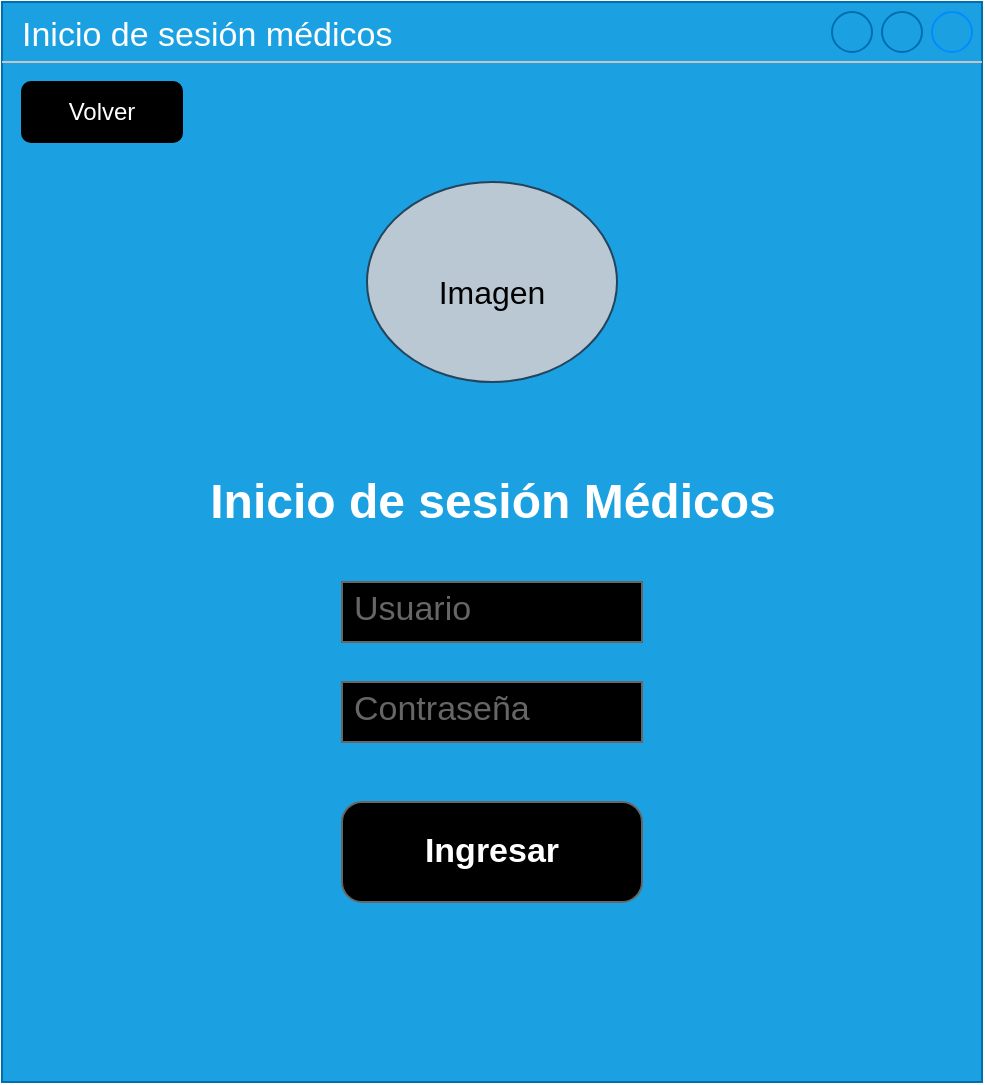 <mxfile version="24.9.2">
  <diagram name="Page-1" id="AXslyLzXhd0MhdzWl6rs">
    <mxGraphModel dx="1009" dy="573" grid="1" gridSize="10" guides="1" tooltips="1" connect="1" arrows="1" fold="1" page="1" pageScale="1" pageWidth="827" pageHeight="1169" math="0" shadow="0">
      <root>
        <mxCell id="0" />
        <mxCell id="1" parent="0" />
        <mxCell id="sdot0CuQ4gvF2WT7U55k-1" value="Inicio de sesión médicos" style="strokeWidth=1;shadow=0;dashed=0;align=center;html=1;shape=mxgraph.mockup.containers.window;align=left;verticalAlign=top;spacingLeft=8;strokeColor2=#008cff;strokeColor3=#c4c4c4;mainText=;fontSize=17;labelBackgroundColor=none;whiteSpace=wrap;fillColor=#1ba1e2;fontColor=#ffffff;strokeColor=#006EAF;" vertex="1" parent="1">
          <mxGeometry x="60" y="10" width="490" height="540" as="geometry" />
        </mxCell>
        <mxCell id="sdot0CuQ4gvF2WT7U55k-2" value="Contraseña" style="strokeWidth=1;shadow=0;dashed=0;align=center;html=1;shape=mxgraph.mockup.text.textBox;fontColor=#666666;align=left;fontSize=17;spacingLeft=4;spacingTop=-3;whiteSpace=wrap;strokeColor=#666666;mainText=;fillColor=#000000;" vertex="1" parent="1">
          <mxGeometry x="230" y="350" width="150" height="30" as="geometry" />
        </mxCell>
        <mxCell id="sdot0CuQ4gvF2WT7U55k-3" value="Usuario" style="strokeWidth=1;shadow=0;dashed=0;align=center;html=1;shape=mxgraph.mockup.text.textBox;fontColor=#666666;align=left;fontSize=17;spacingLeft=4;spacingTop=-3;whiteSpace=wrap;strokeColor=#666666;mainText=;fillColor=#000000;" vertex="1" parent="1">
          <mxGeometry x="230" y="300" width="150" height="30" as="geometry" />
        </mxCell>
        <mxCell id="sdot0CuQ4gvF2WT7U55k-4" value="Ingresar" style="strokeWidth=1;shadow=0;dashed=0;align=center;html=1;shape=mxgraph.mockup.buttons.button;strokeColor=#666666;fontColor=#ffffff;mainText=;buttonStyle=round;fontSize=17;fontStyle=1;fillColor=#000000;whiteSpace=wrap;" vertex="1" parent="1">
          <mxGeometry x="230" y="410" width="150" height="50" as="geometry" />
        </mxCell>
        <mxCell id="sdot0CuQ4gvF2WT7U55k-5" value="&lt;font color=&quot;#ffffff&quot;&gt;Inicio de sesión Médicos&lt;/font&gt;" style="text;strokeColor=none;fillColor=none;html=1;fontSize=24;fontStyle=1;verticalAlign=middle;align=center;" vertex="1" parent="1">
          <mxGeometry x="255" y="240" width="100" height="40" as="geometry" />
        </mxCell>
        <mxCell id="sdot0CuQ4gvF2WT7U55k-6" value="" style="ellipse;whiteSpace=wrap;html=1;fillColor=#bac8d3;strokeColor=#23445d;" vertex="1" parent="1">
          <mxGeometry x="242.5" y="100" width="125" height="100" as="geometry" />
        </mxCell>
        <mxCell id="sdot0CuQ4gvF2WT7U55k-7" value="&lt;font style=&quot;font-size: 16px;&quot;&gt;Imagen&lt;/font&gt;" style="text;html=1;align=center;verticalAlign=middle;whiteSpace=wrap;rounded=0;" vertex="1" parent="1">
          <mxGeometry x="275" y="140" width="60" height="30" as="geometry" />
        </mxCell>
        <mxCell id="sdot0CuQ4gvF2WT7U55k-8" value="&lt;font color=&quot;#ffffff&quot;&gt;Volver&lt;/font&gt;" style="rounded=1;whiteSpace=wrap;html=1;fillColor=#000000;" vertex="1" parent="1">
          <mxGeometry x="70" y="50" width="80" height="30" as="geometry" />
        </mxCell>
      </root>
    </mxGraphModel>
  </diagram>
</mxfile>
